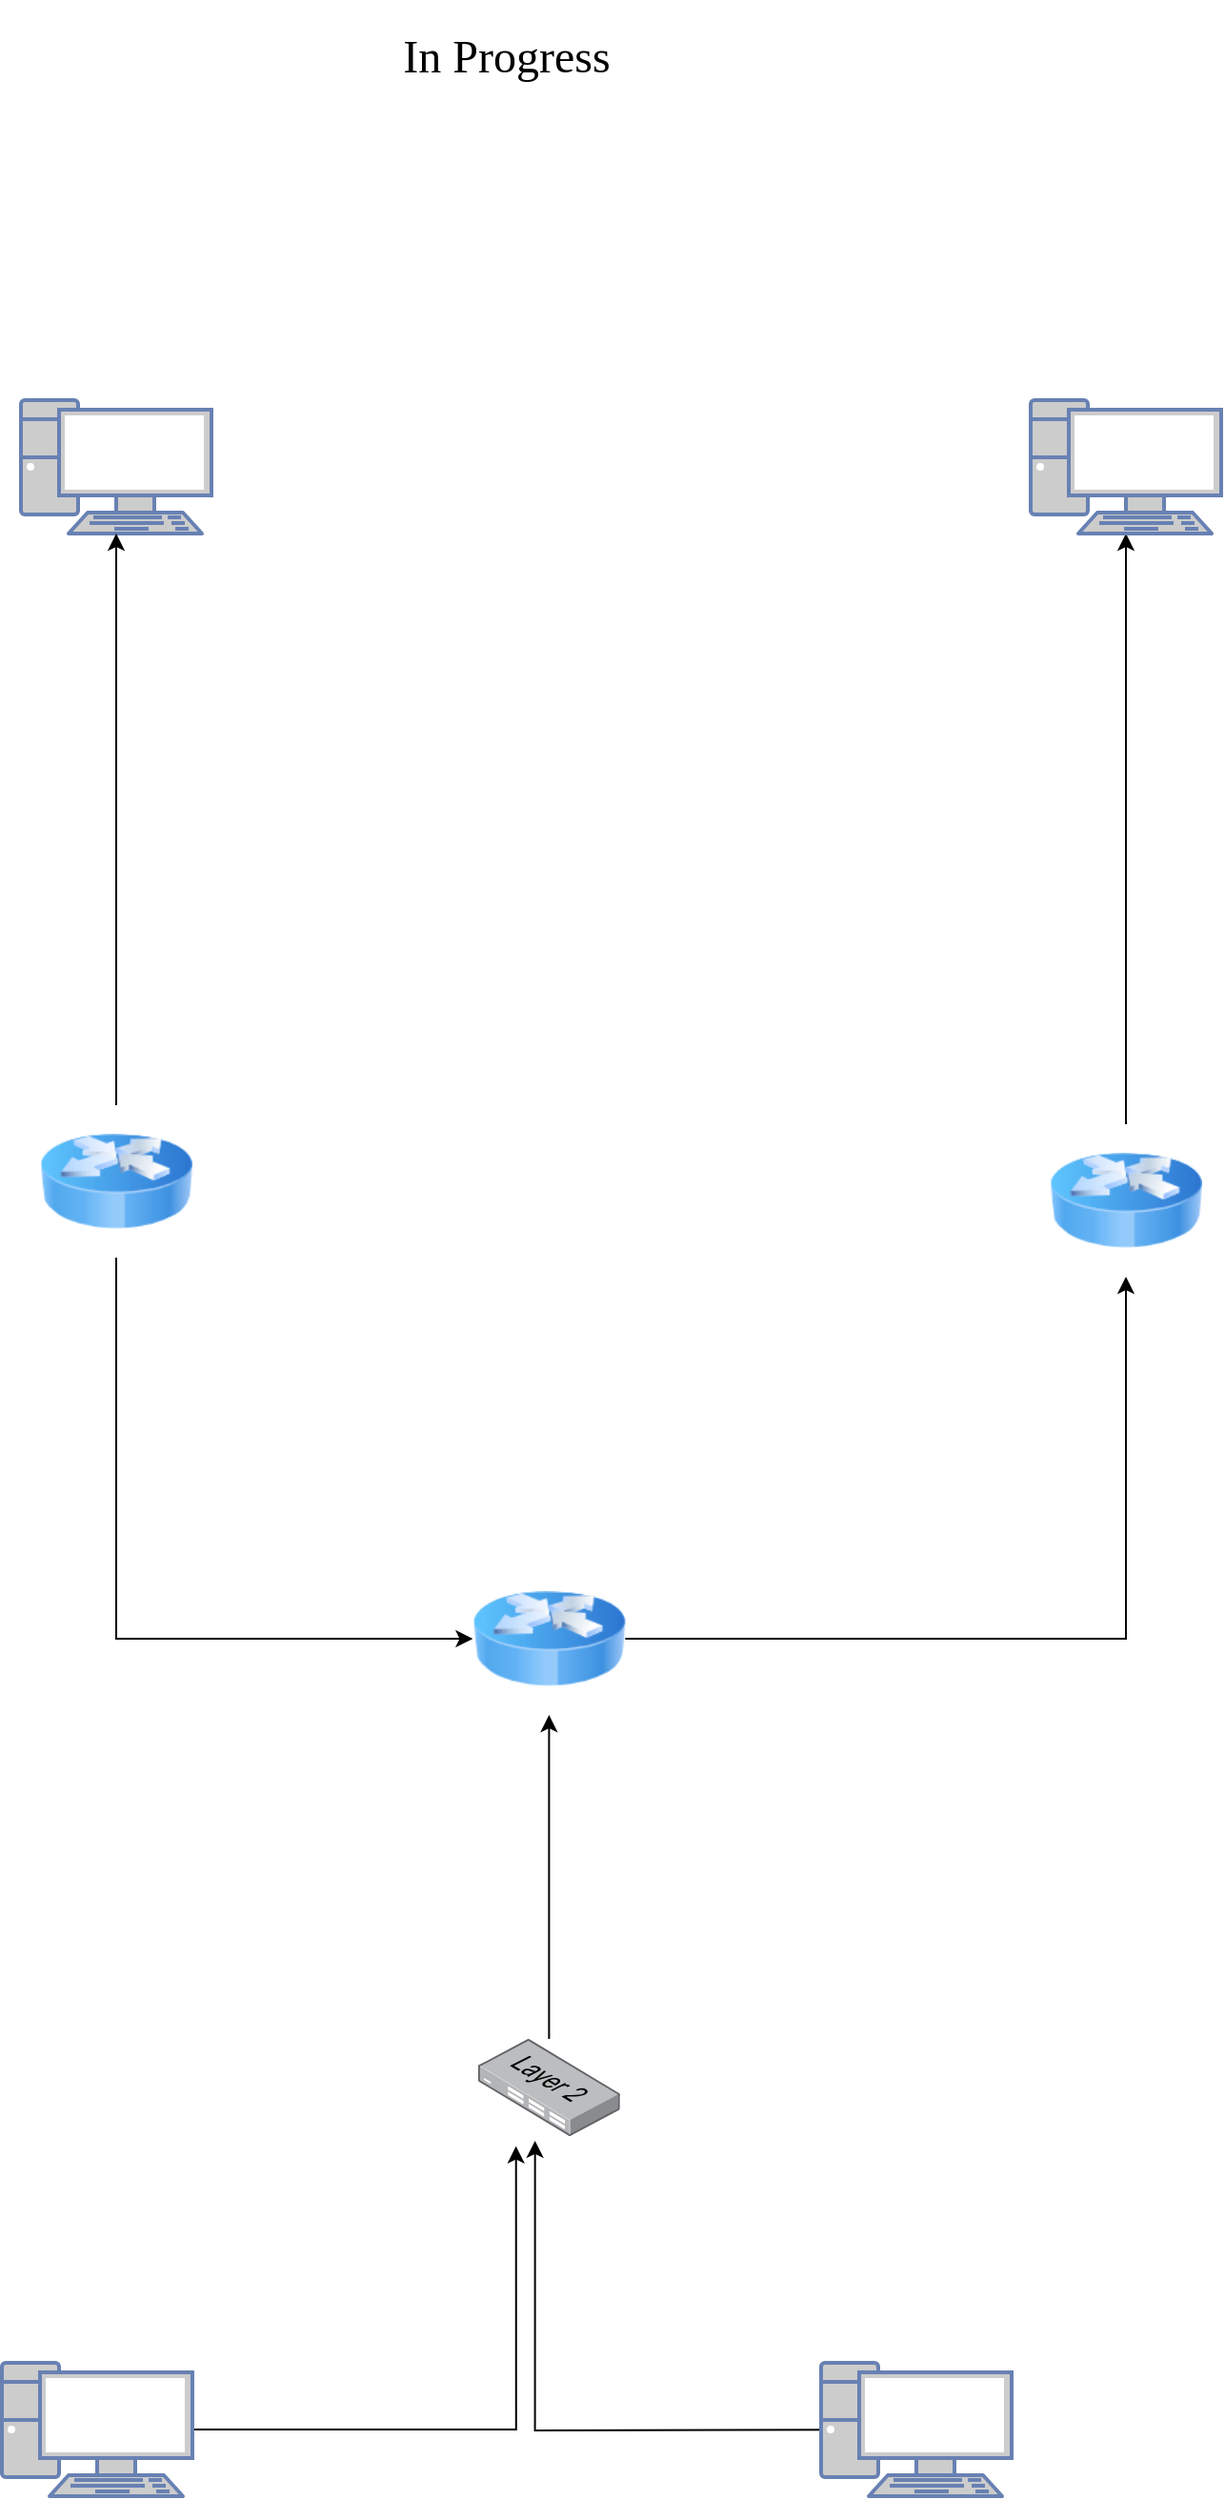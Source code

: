 <mxfile version="25.0.3">
  <diagram name="Page-1" id="_D2OGRQjNa_wrAwCb4fB">
    <mxGraphModel dx="3141" dy="2267" grid="1" gridSize="10" guides="1" tooltips="1" connect="1" arrows="1" fold="1" page="1" pageScale="1" pageWidth="827" pageHeight="1169" math="0" shadow="0">
      <root>
        <mxCell id="0" />
        <mxCell id="1" parent="0" />
        <mxCell id="eqELyGwQ0gQcfWrksQhf-25" style="edgeStyle=orthogonalEdgeStyle;rounded=0;orthogonalLoop=1;jettySize=auto;html=1;exitX=0.5;exitY=1;exitDx=0;exitDy=0;entryX=0;entryY=0.5;entryDx=0;entryDy=0;" edge="1" parent="1" source="eqELyGwQ0gQcfWrksQhf-1" target="eqELyGwQ0gQcfWrksQhf-3">
          <mxGeometry relative="1" as="geometry">
            <mxPoint x="-210" y="500" as="targetPoint" />
          </mxGeometry>
        </mxCell>
        <mxCell id="eqELyGwQ0gQcfWrksQhf-1" value="" style="image;html=1;image=img/lib/clip_art/networking/Router_Icon_128x128.png" vertex="1" parent="1">
          <mxGeometry x="-250" y="220" width="80" height="80" as="geometry" />
        </mxCell>
        <mxCell id="eqELyGwQ0gQcfWrksQhf-22" style="edgeStyle=orthogonalEdgeStyle;rounded=0;orthogonalLoop=1;jettySize=auto;html=1;" edge="1" parent="1" source="eqELyGwQ0gQcfWrksQhf-2" target="eqELyGwQ0gQcfWrksQhf-5">
          <mxGeometry relative="1" as="geometry" />
        </mxCell>
        <mxCell id="eqELyGwQ0gQcfWrksQhf-2" value="" style="image;html=1;image=img/lib/clip_art/networking/Router_Icon_128x128.png" vertex="1" parent="1">
          <mxGeometry x="280" y="230" width="80" height="80" as="geometry" />
        </mxCell>
        <mxCell id="eqELyGwQ0gQcfWrksQhf-30" style="edgeStyle=orthogonalEdgeStyle;rounded=0;orthogonalLoop=1;jettySize=auto;html=1;" edge="1" parent="1" source="eqELyGwQ0gQcfWrksQhf-3" target="eqELyGwQ0gQcfWrksQhf-2">
          <mxGeometry relative="1" as="geometry">
            <mxPoint x="320" y="500" as="targetPoint" />
          </mxGeometry>
        </mxCell>
        <mxCell id="eqELyGwQ0gQcfWrksQhf-3" value="" style="image;html=1;image=img/lib/clip_art/networking/Router_Icon_128x128.png" vertex="1" parent="1">
          <mxGeometry x="-22.8" y="460" width="80" height="80" as="geometry" />
        </mxCell>
        <mxCell id="eqELyGwQ0gQcfWrksQhf-4" value="" style="fontColor=#0066CC;verticalAlign=top;verticalLabelPosition=bottom;labelPosition=center;align=center;html=1;outlineConnect=0;fillColor=#CCCCCC;strokeColor=#6881B3;gradientColor=none;gradientDirection=north;strokeWidth=2;shape=mxgraph.networks.pc;" vertex="1" parent="1">
          <mxGeometry x="-260" y="-150" width="100" height="70" as="geometry" />
        </mxCell>
        <mxCell id="eqELyGwQ0gQcfWrksQhf-5" value="" style="fontColor=#0066CC;verticalAlign=top;verticalLabelPosition=bottom;labelPosition=center;align=center;html=1;outlineConnect=0;fillColor=#CCCCCC;strokeColor=#6881B3;gradientColor=none;gradientDirection=north;strokeWidth=2;shape=mxgraph.networks.pc;" vertex="1" parent="1">
          <mxGeometry x="270" y="-150" width="100" height="70" as="geometry" />
        </mxCell>
        <mxCell id="eqELyGwQ0gQcfWrksQhf-10" value="" style="edgeStyle=orthogonalEdgeStyle;rounded=0;orthogonalLoop=1;jettySize=auto;html=1;entryX=0.267;entryY=1.104;entryDx=0;entryDy=0;entryPerimeter=0;" edge="1" parent="1" source="eqELyGwQ0gQcfWrksQhf-6" target="eqELyGwQ0gQcfWrksQhf-8">
          <mxGeometry relative="1" as="geometry">
            <mxPoint y="915" as="targetPoint" />
          </mxGeometry>
        </mxCell>
        <mxCell id="eqELyGwQ0gQcfWrksQhf-6" value="" style="fontColor=#0066CC;verticalAlign=top;verticalLabelPosition=bottom;labelPosition=center;align=center;html=1;outlineConnect=0;fillColor=#CCCCCC;strokeColor=#6881B3;gradientColor=none;gradientDirection=north;strokeWidth=2;shape=mxgraph.networks.pc;" vertex="1" parent="1">
          <mxGeometry x="-270" y="880" width="100" height="70" as="geometry" />
        </mxCell>
        <mxCell id="eqELyGwQ0gQcfWrksQhf-20" style="edgeStyle=orthogonalEdgeStyle;rounded=0;orthogonalLoop=1;jettySize=auto;html=1;entryX=0.401;entryY=1.048;entryDx=0;entryDy=0;entryPerimeter=0;" edge="1" parent="1" target="eqELyGwQ0gQcfWrksQhf-8">
          <mxGeometry relative="1" as="geometry">
            <mxPoint x="10" y="915" as="targetPoint" />
            <mxPoint x="250" y="915" as="sourcePoint" />
          </mxGeometry>
        </mxCell>
        <mxCell id="eqELyGwQ0gQcfWrksQhf-7" value="" style="fontColor=#0066CC;verticalAlign=top;verticalLabelPosition=bottom;labelPosition=center;align=center;html=1;outlineConnect=0;fillColor=#CCCCCC;strokeColor=#6881B3;gradientColor=none;gradientDirection=north;strokeWidth=2;shape=mxgraph.networks.pc;" vertex="1" parent="1">
          <mxGeometry x="160" y="880" width="100" height="70" as="geometry" />
        </mxCell>
        <mxCell id="eqELyGwQ0gQcfWrksQhf-21" style="edgeStyle=orthogonalEdgeStyle;rounded=0;orthogonalLoop=1;jettySize=auto;html=1;" edge="1" parent="1" source="eqELyGwQ0gQcfWrksQhf-8" target="eqELyGwQ0gQcfWrksQhf-3">
          <mxGeometry relative="1" as="geometry" />
        </mxCell>
        <mxCell id="eqELyGwQ0gQcfWrksQhf-8" value="" style="image;points=[];aspect=fixed;html=1;align=center;shadow=0;dashed=0;image=img/lib/allied_telesis/switch/Switch_24_port_L2.svg;" vertex="1" parent="1">
          <mxGeometry x="-20" y="710" width="74.4" height="51" as="geometry" />
        </mxCell>
        <mxCell id="eqELyGwQ0gQcfWrksQhf-24" style="edgeStyle=orthogonalEdgeStyle;rounded=0;orthogonalLoop=1;jettySize=auto;html=1;entryX=0.5;entryY=1;entryDx=0;entryDy=0;entryPerimeter=0;" edge="1" parent="1" source="eqELyGwQ0gQcfWrksQhf-1" target="eqELyGwQ0gQcfWrksQhf-4">
          <mxGeometry relative="1" as="geometry" />
        </mxCell>
        <mxCell id="eqELyGwQ0gQcfWrksQhf-32" value="&lt;font face=&quot;artos&quot; style=&quot;font-size: 24px;&quot;&gt;In Progress&lt;/font&gt;" style="text;html=1;align=center;verticalAlign=middle;whiteSpace=wrap;rounded=0;" vertex="1" parent="1">
          <mxGeometry x="-100" y="-360" width="190" height="60" as="geometry" />
        </mxCell>
      </root>
    </mxGraphModel>
  </diagram>
</mxfile>
